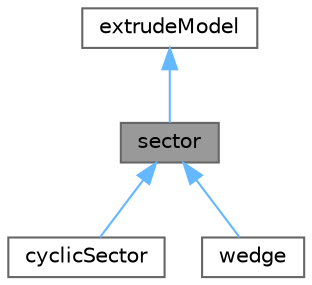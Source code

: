 digraph "sector"
{
 // LATEX_PDF_SIZE
  bgcolor="transparent";
  edge [fontname=Helvetica,fontsize=10,labelfontname=Helvetica,labelfontsize=10];
  node [fontname=Helvetica,fontsize=10,shape=box,height=0.2,width=0.4];
  Node1 [id="Node000001",label="sector",height=0.2,width=0.4,color="gray40", fillcolor="grey60", style="filled", fontcolor="black",tooltip="Extrudes by rotating a surface around an axis."];
  Node2 -> Node1 [id="edge1_Node000001_Node000002",dir="back",color="steelblue1",style="solid",tooltip=" "];
  Node2 [id="Node000002",label="extrudeModel",height=0.2,width=0.4,color="gray40", fillcolor="white", style="filled",URL="$classFoam_1_1extrudeModel.html",tooltip="Top level extrusion model class."];
  Node1 -> Node3 [id="edge2_Node000001_Node000003",dir="back",color="steelblue1",style="solid",tooltip=" "];
  Node3 [id="Node000003",label="cyclicSector",height=0.2,width=0.4,color="gray40", fillcolor="white", style="filled",URL="$classFoam_1_1extrudeModels_1_1cyclicSector.html",tooltip="Extrudes a sector."];
  Node1 -> Node4 [id="edge3_Node000001_Node000004",dir="back",color="steelblue1",style="solid",tooltip=" "];
  Node4 [id="Node000004",label="wedge",height=0.2,width=0.4,color="gray40", fillcolor="white", style="filled",URL="$classFoam_1_1extrudeModels_1_1wedge.html",tooltip="Extrudes by rotating a surface symmetrically around axis by 1 layer."];
}
